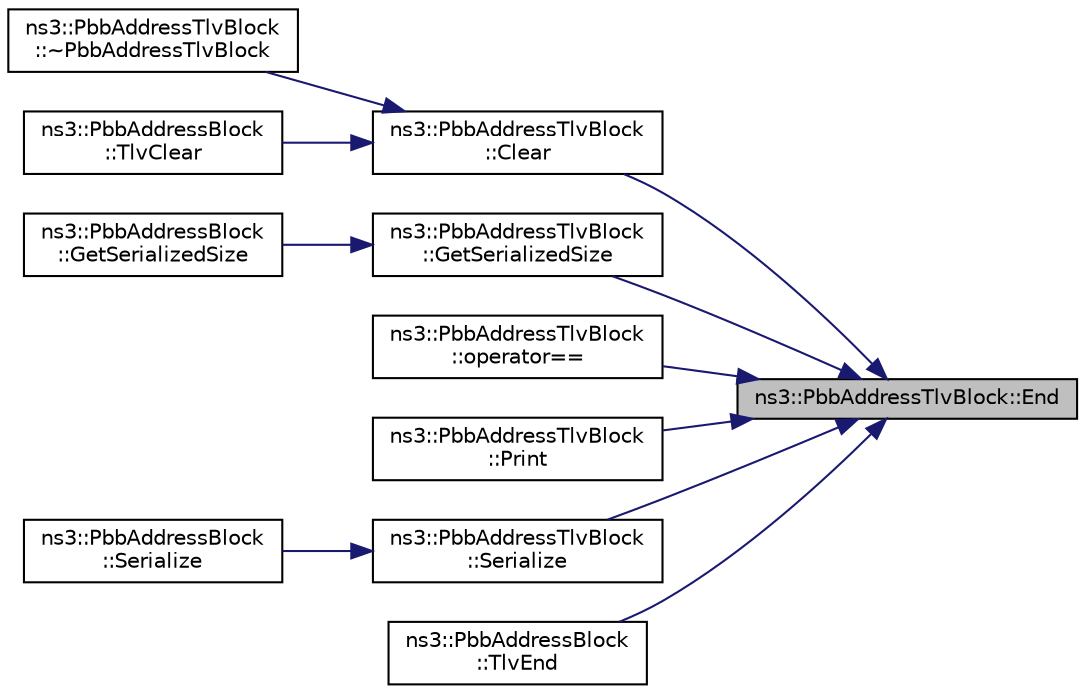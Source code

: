 digraph "ns3::PbbAddressTlvBlock::End"
{
 // LATEX_PDF_SIZE
  edge [fontname="Helvetica",fontsize="10",labelfontname="Helvetica",labelfontsize="10"];
  node [fontname="Helvetica",fontsize="10",shape=record];
  rankdir="RL";
  Node1 [label="ns3::PbbAddressTlvBlock::End",height=0.2,width=0.4,color="black", fillcolor="grey75", style="filled", fontcolor="black",tooltip=" "];
  Node1 -> Node2 [dir="back",color="midnightblue",fontsize="10",style="solid",fontname="Helvetica"];
  Node2 [label="ns3::PbbAddressTlvBlock\l::Clear",height=0.2,width=0.4,color="black", fillcolor="white", style="filled",URL="$classns3_1_1_pbb_address_tlv_block.html#ada52cd9586d80cac400cf9e1195371c9",tooltip="Removes all Address TLVs from this block."];
  Node2 -> Node3 [dir="back",color="midnightblue",fontsize="10",style="solid",fontname="Helvetica"];
  Node3 [label="ns3::PbbAddressTlvBlock\l::~PbbAddressTlvBlock",height=0.2,width=0.4,color="black", fillcolor="white", style="filled",URL="$classns3_1_1_pbb_address_tlv_block.html#a903f18888040b4f3924834e3def19430",tooltip=" "];
  Node2 -> Node4 [dir="back",color="midnightblue",fontsize="10",style="solid",fontname="Helvetica"];
  Node4 [label="ns3::PbbAddressBlock\l::TlvClear",height=0.2,width=0.4,color="black", fillcolor="white", style="filled",URL="$classns3_1_1_pbb_address_block.html#ae7d312a150cdc25f4a85e4e49598b925",tooltip="Removes all address TLVs from this block."];
  Node1 -> Node5 [dir="back",color="midnightblue",fontsize="10",style="solid",fontname="Helvetica"];
  Node5 [label="ns3::PbbAddressTlvBlock\l::GetSerializedSize",height=0.2,width=0.4,color="black", fillcolor="white", style="filled",URL="$classns3_1_1_pbb_address_tlv_block.html#a0fc7b17f33b8cad7fdc6258c7859b5e4",tooltip=" "];
  Node5 -> Node6 [dir="back",color="midnightblue",fontsize="10",style="solid",fontname="Helvetica"];
  Node6 [label="ns3::PbbAddressBlock\l::GetSerializedSize",height=0.2,width=0.4,color="black", fillcolor="white", style="filled",URL="$classns3_1_1_pbb_address_block.html#abbefec8f1be32c631de7c30bb962e234",tooltip=" "];
  Node1 -> Node7 [dir="back",color="midnightblue",fontsize="10",style="solid",fontname="Helvetica"];
  Node7 [label="ns3::PbbAddressTlvBlock\l::operator==",height=0.2,width=0.4,color="black", fillcolor="white", style="filled",URL="$classns3_1_1_pbb_address_tlv_block.html#aeebf7cf2259ba663dd812c88dd7cb551",tooltip="Equality operator for PbbAddressTlvBlock."];
  Node1 -> Node8 [dir="back",color="midnightblue",fontsize="10",style="solid",fontname="Helvetica"];
  Node8 [label="ns3::PbbAddressTlvBlock\l::Print",height=0.2,width=0.4,color="black", fillcolor="white", style="filled",URL="$classns3_1_1_pbb_address_tlv_block.html#a637c84374df4e8ef70c14ef0e5f6d1c7",tooltip="Pretty-prints the contents of this block, with specified indentation."];
  Node1 -> Node9 [dir="back",color="midnightblue",fontsize="10",style="solid",fontname="Helvetica"];
  Node9 [label="ns3::PbbAddressTlvBlock\l::Serialize",height=0.2,width=0.4,color="black", fillcolor="white", style="filled",URL="$classns3_1_1_pbb_address_tlv_block.html#a1aa28358ec0e6e4e9850b62aa18337a9",tooltip="Serializes this block into the specified buffer."];
  Node9 -> Node10 [dir="back",color="midnightblue",fontsize="10",style="solid",fontname="Helvetica"];
  Node10 [label="ns3::PbbAddressBlock\l::Serialize",height=0.2,width=0.4,color="black", fillcolor="white", style="filled",URL="$classns3_1_1_pbb_address_block.html#a377f271eaac72b6755b25842e13badc5",tooltip="Serializes this address block into the specified buffer."];
  Node1 -> Node11 [dir="back",color="midnightblue",fontsize="10",style="solid",fontname="Helvetica"];
  Node11 [label="ns3::PbbAddressBlock\l::TlvEnd",height=0.2,width=0.4,color="black", fillcolor="white", style="filled",URL="$classns3_1_1_pbb_address_block.html#a10b09ed12a27cf8dab38c630548fc176",tooltip=" "];
}
